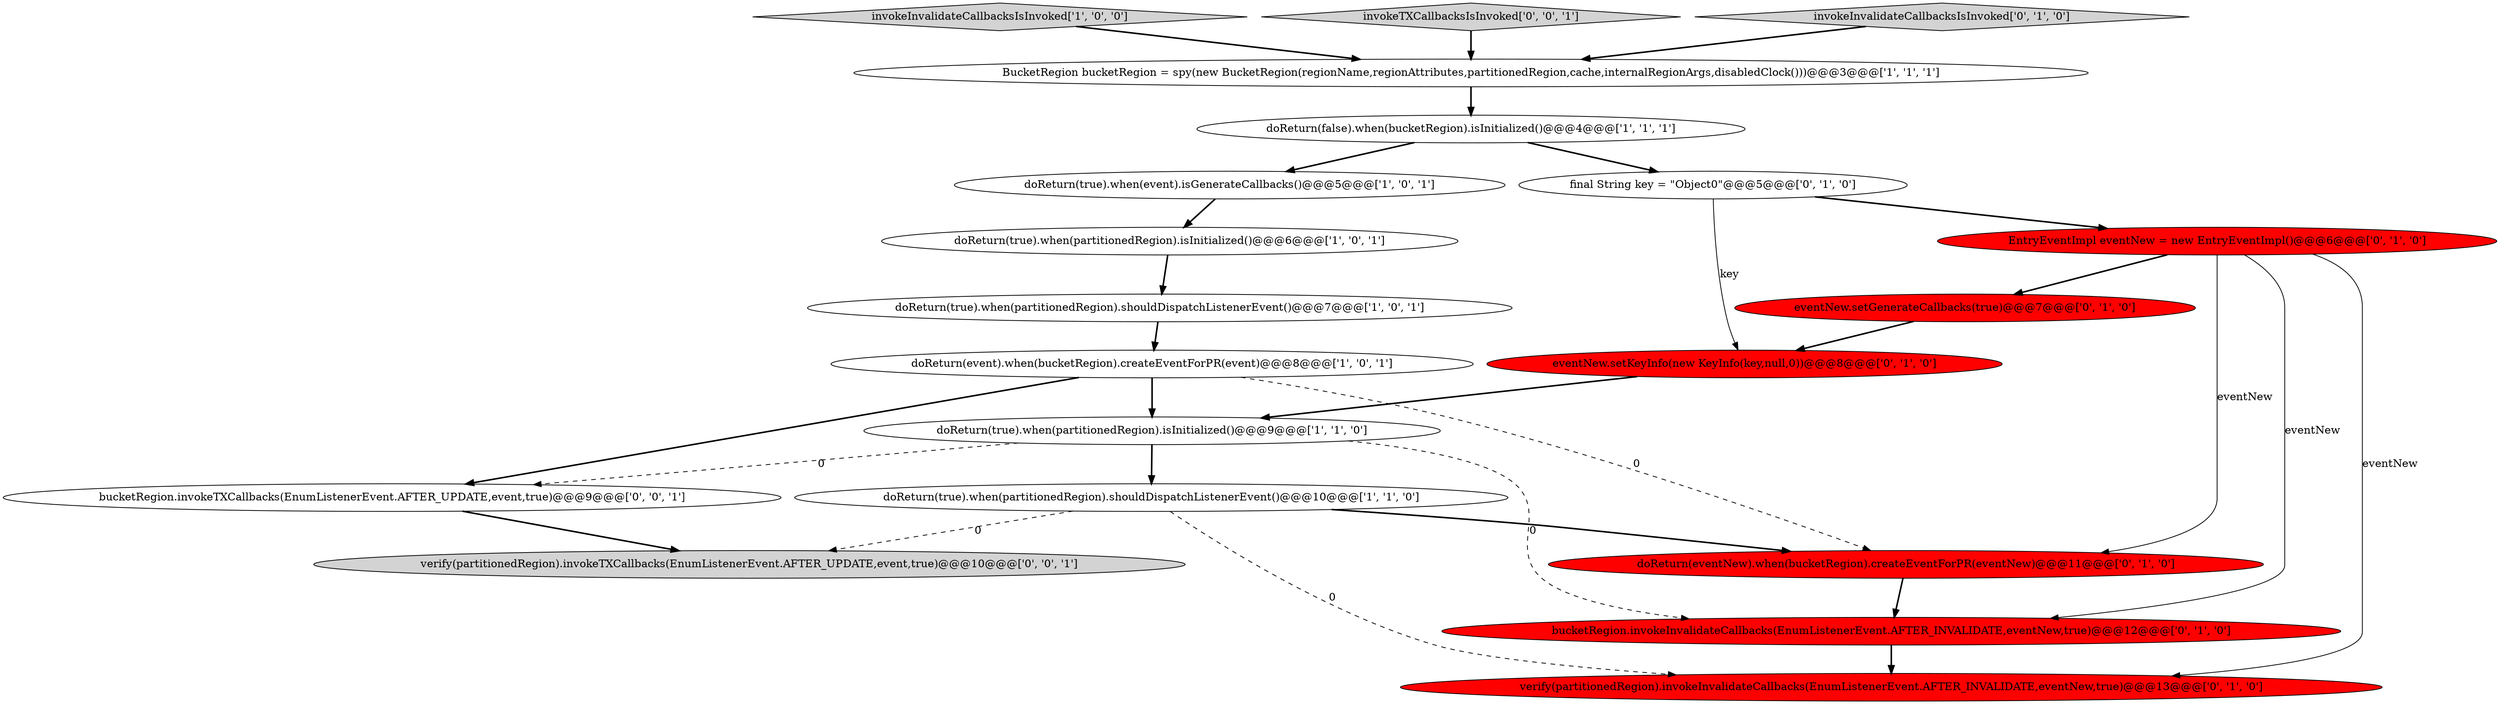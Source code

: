 digraph {
1 [style = filled, label = "invokeInvalidateCallbacksIsInvoked['1', '0', '0']", fillcolor = lightgray, shape = diamond image = "AAA0AAABBB1BBB"];
4 [style = filled, label = "BucketRegion bucketRegion = spy(new BucketRegion(regionName,regionAttributes,partitionedRegion,cache,internalRegionArgs,disabledClock()))@@@3@@@['1', '1', '1']", fillcolor = white, shape = ellipse image = "AAA0AAABBB1BBB"];
11 [style = filled, label = "EntryEventImpl eventNew = new EntryEventImpl()@@@6@@@['0', '1', '0']", fillcolor = red, shape = ellipse image = "AAA1AAABBB2BBB"];
14 [style = filled, label = "eventNew.setGenerateCallbacks(true)@@@7@@@['0', '1', '0']", fillcolor = red, shape = ellipse image = "AAA1AAABBB2BBB"];
18 [style = filled, label = "invokeTXCallbacksIsInvoked['0', '0', '1']", fillcolor = lightgray, shape = diamond image = "AAA0AAABBB3BBB"];
7 [style = filled, label = "doReturn(true).when(partitionedRegion).isInitialized()@@@6@@@['1', '0', '1']", fillcolor = white, shape = ellipse image = "AAA0AAABBB1BBB"];
17 [style = filled, label = "verify(partitionedRegion).invokeTXCallbacks(EnumListenerEvent.AFTER_UPDATE,event,true)@@@10@@@['0', '0', '1']", fillcolor = lightgray, shape = ellipse image = "AAA0AAABBB3BBB"];
6 [style = filled, label = "doReturn(true).when(partitionedRegion).isInitialized()@@@9@@@['1', '1', '0']", fillcolor = white, shape = ellipse image = "AAA0AAABBB1BBB"];
10 [style = filled, label = "final String key = \"Object0\"@@@5@@@['0', '1', '0']", fillcolor = white, shape = ellipse image = "AAA0AAABBB2BBB"];
0 [style = filled, label = "doReturn(event).when(bucketRegion).createEventForPR(event)@@@8@@@['1', '0', '1']", fillcolor = white, shape = ellipse image = "AAA0AAABBB1BBB"];
9 [style = filled, label = "invokeInvalidateCallbacksIsInvoked['0', '1', '0']", fillcolor = lightgray, shape = diamond image = "AAA0AAABBB2BBB"];
19 [style = filled, label = "bucketRegion.invokeTXCallbacks(EnumListenerEvent.AFTER_UPDATE,event,true)@@@9@@@['0', '0', '1']", fillcolor = white, shape = ellipse image = "AAA0AAABBB3BBB"];
3 [style = filled, label = "doReturn(true).when(event).isGenerateCallbacks()@@@5@@@['1', '0', '1']", fillcolor = white, shape = ellipse image = "AAA0AAABBB1BBB"];
12 [style = filled, label = "eventNew.setKeyInfo(new KeyInfo(key,null,0))@@@8@@@['0', '1', '0']", fillcolor = red, shape = ellipse image = "AAA1AAABBB2BBB"];
8 [style = filled, label = "doReturn(true).when(partitionedRegion).shouldDispatchListenerEvent()@@@10@@@['1', '1', '0']", fillcolor = white, shape = ellipse image = "AAA0AAABBB1BBB"];
13 [style = filled, label = "doReturn(eventNew).when(bucketRegion).createEventForPR(eventNew)@@@11@@@['0', '1', '0']", fillcolor = red, shape = ellipse image = "AAA1AAABBB2BBB"];
5 [style = filled, label = "doReturn(true).when(partitionedRegion).shouldDispatchListenerEvent()@@@7@@@['1', '0', '1']", fillcolor = white, shape = ellipse image = "AAA0AAABBB1BBB"];
2 [style = filled, label = "doReturn(false).when(bucketRegion).isInitialized()@@@4@@@['1', '1', '1']", fillcolor = white, shape = ellipse image = "AAA0AAABBB1BBB"];
15 [style = filled, label = "bucketRegion.invokeInvalidateCallbacks(EnumListenerEvent.AFTER_INVALIDATE,eventNew,true)@@@12@@@['0', '1', '0']", fillcolor = red, shape = ellipse image = "AAA1AAABBB2BBB"];
16 [style = filled, label = "verify(partitionedRegion).invokeInvalidateCallbacks(EnumListenerEvent.AFTER_INVALIDATE,eventNew,true)@@@13@@@['0', '1', '0']", fillcolor = red, shape = ellipse image = "AAA1AAABBB2BBB"];
1->4 [style = bold, label=""];
8->16 [style = dashed, label="0"];
11->14 [style = bold, label=""];
0->6 [style = bold, label=""];
0->19 [style = bold, label=""];
9->4 [style = bold, label=""];
2->3 [style = bold, label=""];
11->15 [style = solid, label="eventNew"];
11->16 [style = solid, label="eventNew"];
4->2 [style = bold, label=""];
19->17 [style = bold, label=""];
2->10 [style = bold, label=""];
12->6 [style = bold, label=""];
15->16 [style = bold, label=""];
11->13 [style = solid, label="eventNew"];
7->5 [style = bold, label=""];
18->4 [style = bold, label=""];
5->0 [style = bold, label=""];
3->7 [style = bold, label=""];
6->15 [style = dashed, label="0"];
14->12 [style = bold, label=""];
0->13 [style = dashed, label="0"];
6->8 [style = bold, label=""];
6->19 [style = dashed, label="0"];
8->17 [style = dashed, label="0"];
13->15 [style = bold, label=""];
10->12 [style = solid, label="key"];
8->13 [style = bold, label=""];
10->11 [style = bold, label=""];
}
